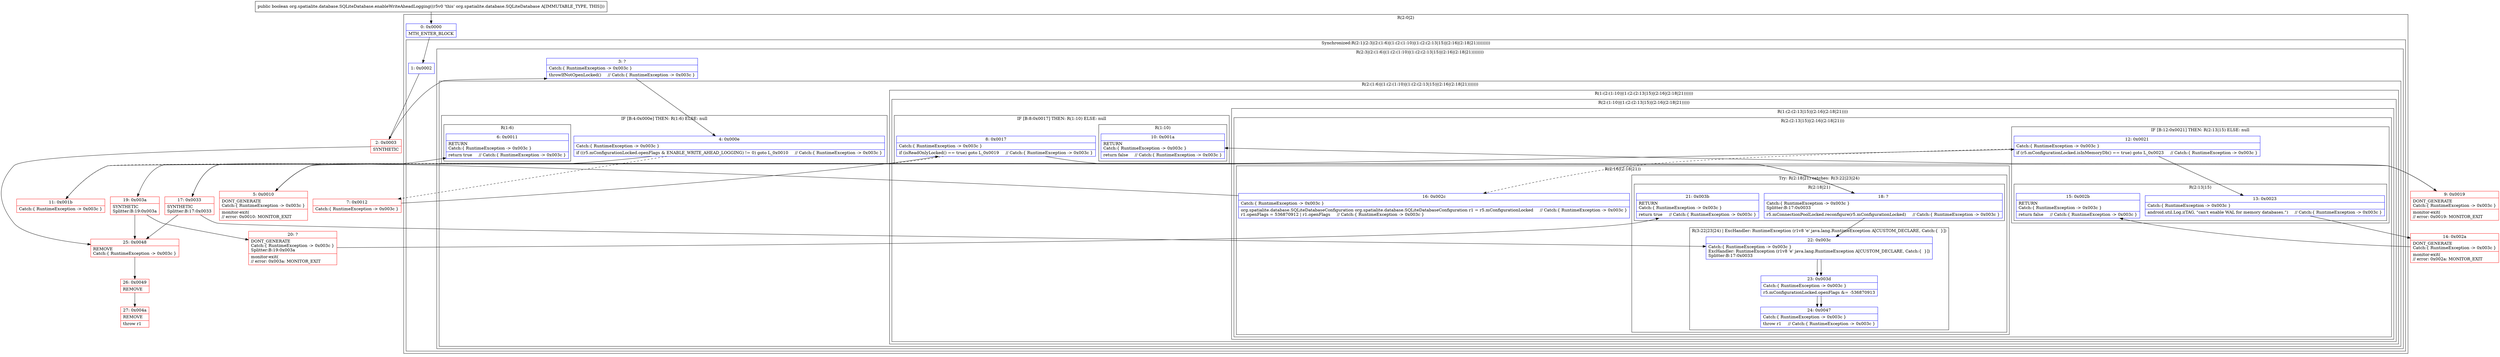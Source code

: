 digraph "CFG fororg.spatialite.database.SQLiteDatabase.enableWriteAheadLogging()Z" {
subgraph cluster_Region_1967863031 {
label = "R(2:0|2)";
node [shape=record,color=blue];
Node_0 [shape=record,label="{0\:\ 0x0000|MTH_ENTER_BLOCK\l}"];
subgraph cluster_SynchronizedRegion_1368613500 {
label = "Synchronized:R(2:1|(2:3|(2:(1:6)|(1:(2:(1:10)|(1:(2:(2:13|15)|(2:16|(2:18|21)))))))))";
node [shape=record,color=blue];
Node_1 [shape=record,label="{1\:\ 0x0002}"];
subgraph cluster_Region_224693492 {
label = "R(2:3|(2:(1:6)|(1:(2:(1:10)|(1:(2:(2:13|15)|(2:16|(2:18|21))))))))";
node [shape=record,color=blue];
Node_3 [shape=record,label="{3\:\ ?|Catch:\{ RuntimeException \-\> 0x003c \}\l|throwIfNotOpenLocked()     \/\/ Catch:\{ RuntimeException \-\> 0x003c \}\l}"];
subgraph cluster_Region_1746887481 {
label = "R(2:(1:6)|(1:(2:(1:10)|(1:(2:(2:13|15)|(2:16|(2:18|21)))))))";
node [shape=record,color=blue];
subgraph cluster_IfRegion_1147084353 {
label = "IF [B:4:0x000e] THEN: R(1:6) ELSE: null";
node [shape=record,color=blue];
Node_4 [shape=record,label="{4\:\ 0x000e|Catch:\{ RuntimeException \-\> 0x003c \}\l|if ((r5.mConfigurationLocked.openFlags & ENABLE_WRITE_AHEAD_LOGGING) != 0) goto L_0x0010     \/\/ Catch:\{ RuntimeException \-\> 0x003c \}\l}"];
subgraph cluster_Region_244651060 {
label = "R(1:6)";
node [shape=record,color=blue];
Node_6 [shape=record,label="{6\:\ 0x0011|RETURN\lCatch:\{ RuntimeException \-\> 0x003c \}\l|return true     \/\/ Catch:\{ RuntimeException \-\> 0x003c \}\l}"];
}
}
subgraph cluster_Region_666843710 {
label = "R(1:(2:(1:10)|(1:(2:(2:13|15)|(2:16|(2:18|21))))))";
node [shape=record,color=blue];
subgraph cluster_Region_883594075 {
label = "R(2:(1:10)|(1:(2:(2:13|15)|(2:16|(2:18|21)))))";
node [shape=record,color=blue];
subgraph cluster_IfRegion_146484889 {
label = "IF [B:8:0x0017] THEN: R(1:10) ELSE: null";
node [shape=record,color=blue];
Node_8 [shape=record,label="{8\:\ 0x0017|Catch:\{ RuntimeException \-\> 0x003c \}\l|if (isReadOnlyLocked() == true) goto L_0x0019     \/\/ Catch:\{ RuntimeException \-\> 0x003c \}\l}"];
subgraph cluster_Region_774487822 {
label = "R(1:10)";
node [shape=record,color=blue];
Node_10 [shape=record,label="{10\:\ 0x001a|RETURN\lCatch:\{ RuntimeException \-\> 0x003c \}\l|return false     \/\/ Catch:\{ RuntimeException \-\> 0x003c \}\l}"];
}
}
subgraph cluster_Region_1889082943 {
label = "R(1:(2:(2:13|15)|(2:16|(2:18|21))))";
node [shape=record,color=blue];
subgraph cluster_Region_281639740 {
label = "R(2:(2:13|15)|(2:16|(2:18|21)))";
node [shape=record,color=blue];
subgraph cluster_IfRegion_1096237146 {
label = "IF [B:12:0x0021] THEN: R(2:13|15) ELSE: null";
node [shape=record,color=blue];
Node_12 [shape=record,label="{12\:\ 0x0021|Catch:\{ RuntimeException \-\> 0x003c \}\l|if (r5.mConfigurationLocked.isInMemoryDb() == true) goto L_0x0023     \/\/ Catch:\{ RuntimeException \-\> 0x003c \}\l}"];
subgraph cluster_Region_585451185 {
label = "R(2:13|15)";
node [shape=record,color=blue];
Node_13 [shape=record,label="{13\:\ 0x0023|Catch:\{ RuntimeException \-\> 0x003c \}\l|android.util.Log.i(TAG, \"can't enable WAL for memory databases.\")     \/\/ Catch:\{ RuntimeException \-\> 0x003c \}\l}"];
Node_15 [shape=record,label="{15\:\ 0x002b|RETURN\lCatch:\{ RuntimeException \-\> 0x003c \}\l|return false     \/\/ Catch:\{ RuntimeException \-\> 0x003c \}\l}"];
}
}
subgraph cluster_Region_1087161265 {
label = "R(2:16|(2:18|21))";
node [shape=record,color=blue];
Node_16 [shape=record,label="{16\:\ 0x002c|Catch:\{ RuntimeException \-\> 0x003c \}\l|org.spatialite.database.SQLiteDatabaseConfiguration org.spatialite.database.SQLiteDatabaseConfiguration r1 = r5.mConfigurationLocked     \/\/ Catch:\{ RuntimeException \-\> 0x003c \}\lr1.openFlags = 536870912 \| r1.openFlags     \/\/ Catch:\{ RuntimeException \-\> 0x003c \}\l}"];
subgraph cluster_TryCatchRegion_448126004 {
label = "Try: R(2:18|21) catches: R(3:22|23|24)";
node [shape=record,color=blue];
subgraph cluster_Region_1098794181 {
label = "R(2:18|21)";
node [shape=record,color=blue];
Node_18 [shape=record,label="{18\:\ ?|Catch:\{ RuntimeException \-\> 0x003c \}\lSplitter:B:17:0x0033\l|r5.mConnectionPoolLocked.reconfigure(r5.mConfigurationLocked)     \/\/ Catch:\{ RuntimeException \-\> 0x003c \}\l}"];
Node_21 [shape=record,label="{21\:\ 0x003b|RETURN\lCatch:\{ RuntimeException \-\> 0x003c \}\l|return true     \/\/ Catch:\{ RuntimeException \-\> 0x003c \}\l}"];
}
subgraph cluster_Region_978356512 {
label = "R(3:22|23|24) | ExcHandler: RuntimeException (r1v8 'e' java.lang.RuntimeException A[CUSTOM_DECLARE, Catch:\{  \}])\l";
node [shape=record,color=blue];
Node_22 [shape=record,label="{22\:\ 0x003c|Catch:\{ RuntimeException \-\> 0x003c \}\lExcHandler: RuntimeException (r1v8 'e' java.lang.RuntimeException A[CUSTOM_DECLARE, Catch:\{  \}])\lSplitter:B:17:0x0033\l}"];
Node_23 [shape=record,label="{23\:\ 0x003d|Catch:\{ RuntimeException \-\> 0x003c \}\l|r5.mConfigurationLocked.openFlags &= \-536870913\l}"];
Node_24 [shape=record,label="{24\:\ 0x0047|Catch:\{ RuntimeException \-\> 0x003c \}\l|throw r1     \/\/ Catch:\{ RuntimeException \-\> 0x003c \}\l}"];
}
}
}
}
}
}
}
}
}
}
}
subgraph cluster_Region_978356512 {
label = "R(3:22|23|24) | ExcHandler: RuntimeException (r1v8 'e' java.lang.RuntimeException A[CUSTOM_DECLARE, Catch:\{  \}])\l";
node [shape=record,color=blue];
Node_22 [shape=record,label="{22\:\ 0x003c|Catch:\{ RuntimeException \-\> 0x003c \}\lExcHandler: RuntimeException (r1v8 'e' java.lang.RuntimeException A[CUSTOM_DECLARE, Catch:\{  \}])\lSplitter:B:17:0x0033\l}"];
Node_23 [shape=record,label="{23\:\ 0x003d|Catch:\{ RuntimeException \-\> 0x003c \}\l|r5.mConfigurationLocked.openFlags &= \-536870913\l}"];
Node_24 [shape=record,label="{24\:\ 0x0047|Catch:\{ RuntimeException \-\> 0x003c \}\l|throw r1     \/\/ Catch:\{ RuntimeException \-\> 0x003c \}\l}"];
}
Node_2 [shape=record,color=red,label="{2\:\ 0x0003|SYNTHETIC\l}"];
Node_5 [shape=record,color=red,label="{5\:\ 0x0010|DONT_GENERATE\lCatch:\{ RuntimeException \-\> 0x003c \}\l|monitor\-exit(\l\/\/ error: 0x0010: MONITOR_EXIT  \l}"];
Node_7 [shape=record,color=red,label="{7\:\ 0x0012|Catch:\{ RuntimeException \-\> 0x003c \}\l}"];
Node_9 [shape=record,color=red,label="{9\:\ 0x0019|DONT_GENERATE\lCatch:\{ RuntimeException \-\> 0x003c \}\l|monitor\-exit(\l\/\/ error: 0x0019: MONITOR_EXIT  \l}"];
Node_11 [shape=record,color=red,label="{11\:\ 0x001b|Catch:\{ RuntimeException \-\> 0x003c \}\l}"];
Node_14 [shape=record,color=red,label="{14\:\ 0x002a|DONT_GENERATE\lCatch:\{ RuntimeException \-\> 0x003c \}\l|monitor\-exit(\l\/\/ error: 0x002a: MONITOR_EXIT  \l}"];
Node_17 [shape=record,color=red,label="{17\:\ 0x0033|SYNTHETIC\lSplitter:B:17:0x0033\l}"];
Node_19 [shape=record,color=red,label="{19\:\ 0x003a|SYNTHETIC\lSplitter:B:19:0x003a\l}"];
Node_20 [shape=record,color=red,label="{20\:\ ?|DONT_GENERATE\lCatch:\{ RuntimeException \-\> 0x003c \}\lSplitter:B:19:0x003a\l|monitor\-exit(\l\/\/ error: 0x003a: MONITOR_EXIT  \l}"];
Node_25 [shape=record,color=red,label="{25\:\ 0x0048|REMOVE\lCatch:\{ RuntimeException \-\> 0x003c \}\l}"];
Node_26 [shape=record,color=red,label="{26\:\ 0x0049|REMOVE\l}"];
Node_27 [shape=record,color=red,label="{27\:\ 0x004a|REMOVE\l|throw r1\l}"];
MethodNode[shape=record,label="{public boolean org.spatialite.database.SQLiteDatabase.enableWriteAheadLogging((r5v0 'this' org.spatialite.database.SQLiteDatabase A[IMMUTABLE_TYPE, THIS])) }"];
MethodNode -> Node_0;
Node_0 -> Node_1;
Node_1 -> Node_2;
Node_3 -> Node_4;
Node_4 -> Node_5;
Node_4 -> Node_7[style=dashed];
Node_8 -> Node_9;
Node_8 -> Node_11[style=dashed];
Node_12 -> Node_13;
Node_12 -> Node_16[style=dashed];
Node_13 -> Node_14;
Node_16 -> Node_17;
Node_18 -> Node_19;
Node_18 -> Node_22;
Node_22 -> Node_23;
Node_23 -> Node_24;
Node_22 -> Node_23;
Node_23 -> Node_24;
Node_2 -> Node_3;
Node_2 -> Node_25;
Node_5 -> Node_6;
Node_7 -> Node_8;
Node_9 -> Node_10;
Node_11 -> Node_12;
Node_14 -> Node_15;
Node_17 -> Node_18;
Node_17 -> Node_22;
Node_17 -> Node_25;
Node_19 -> Node_20;
Node_19 -> Node_25;
Node_20 -> Node_21;
Node_25 -> Node_26;
Node_26 -> Node_27;
}

